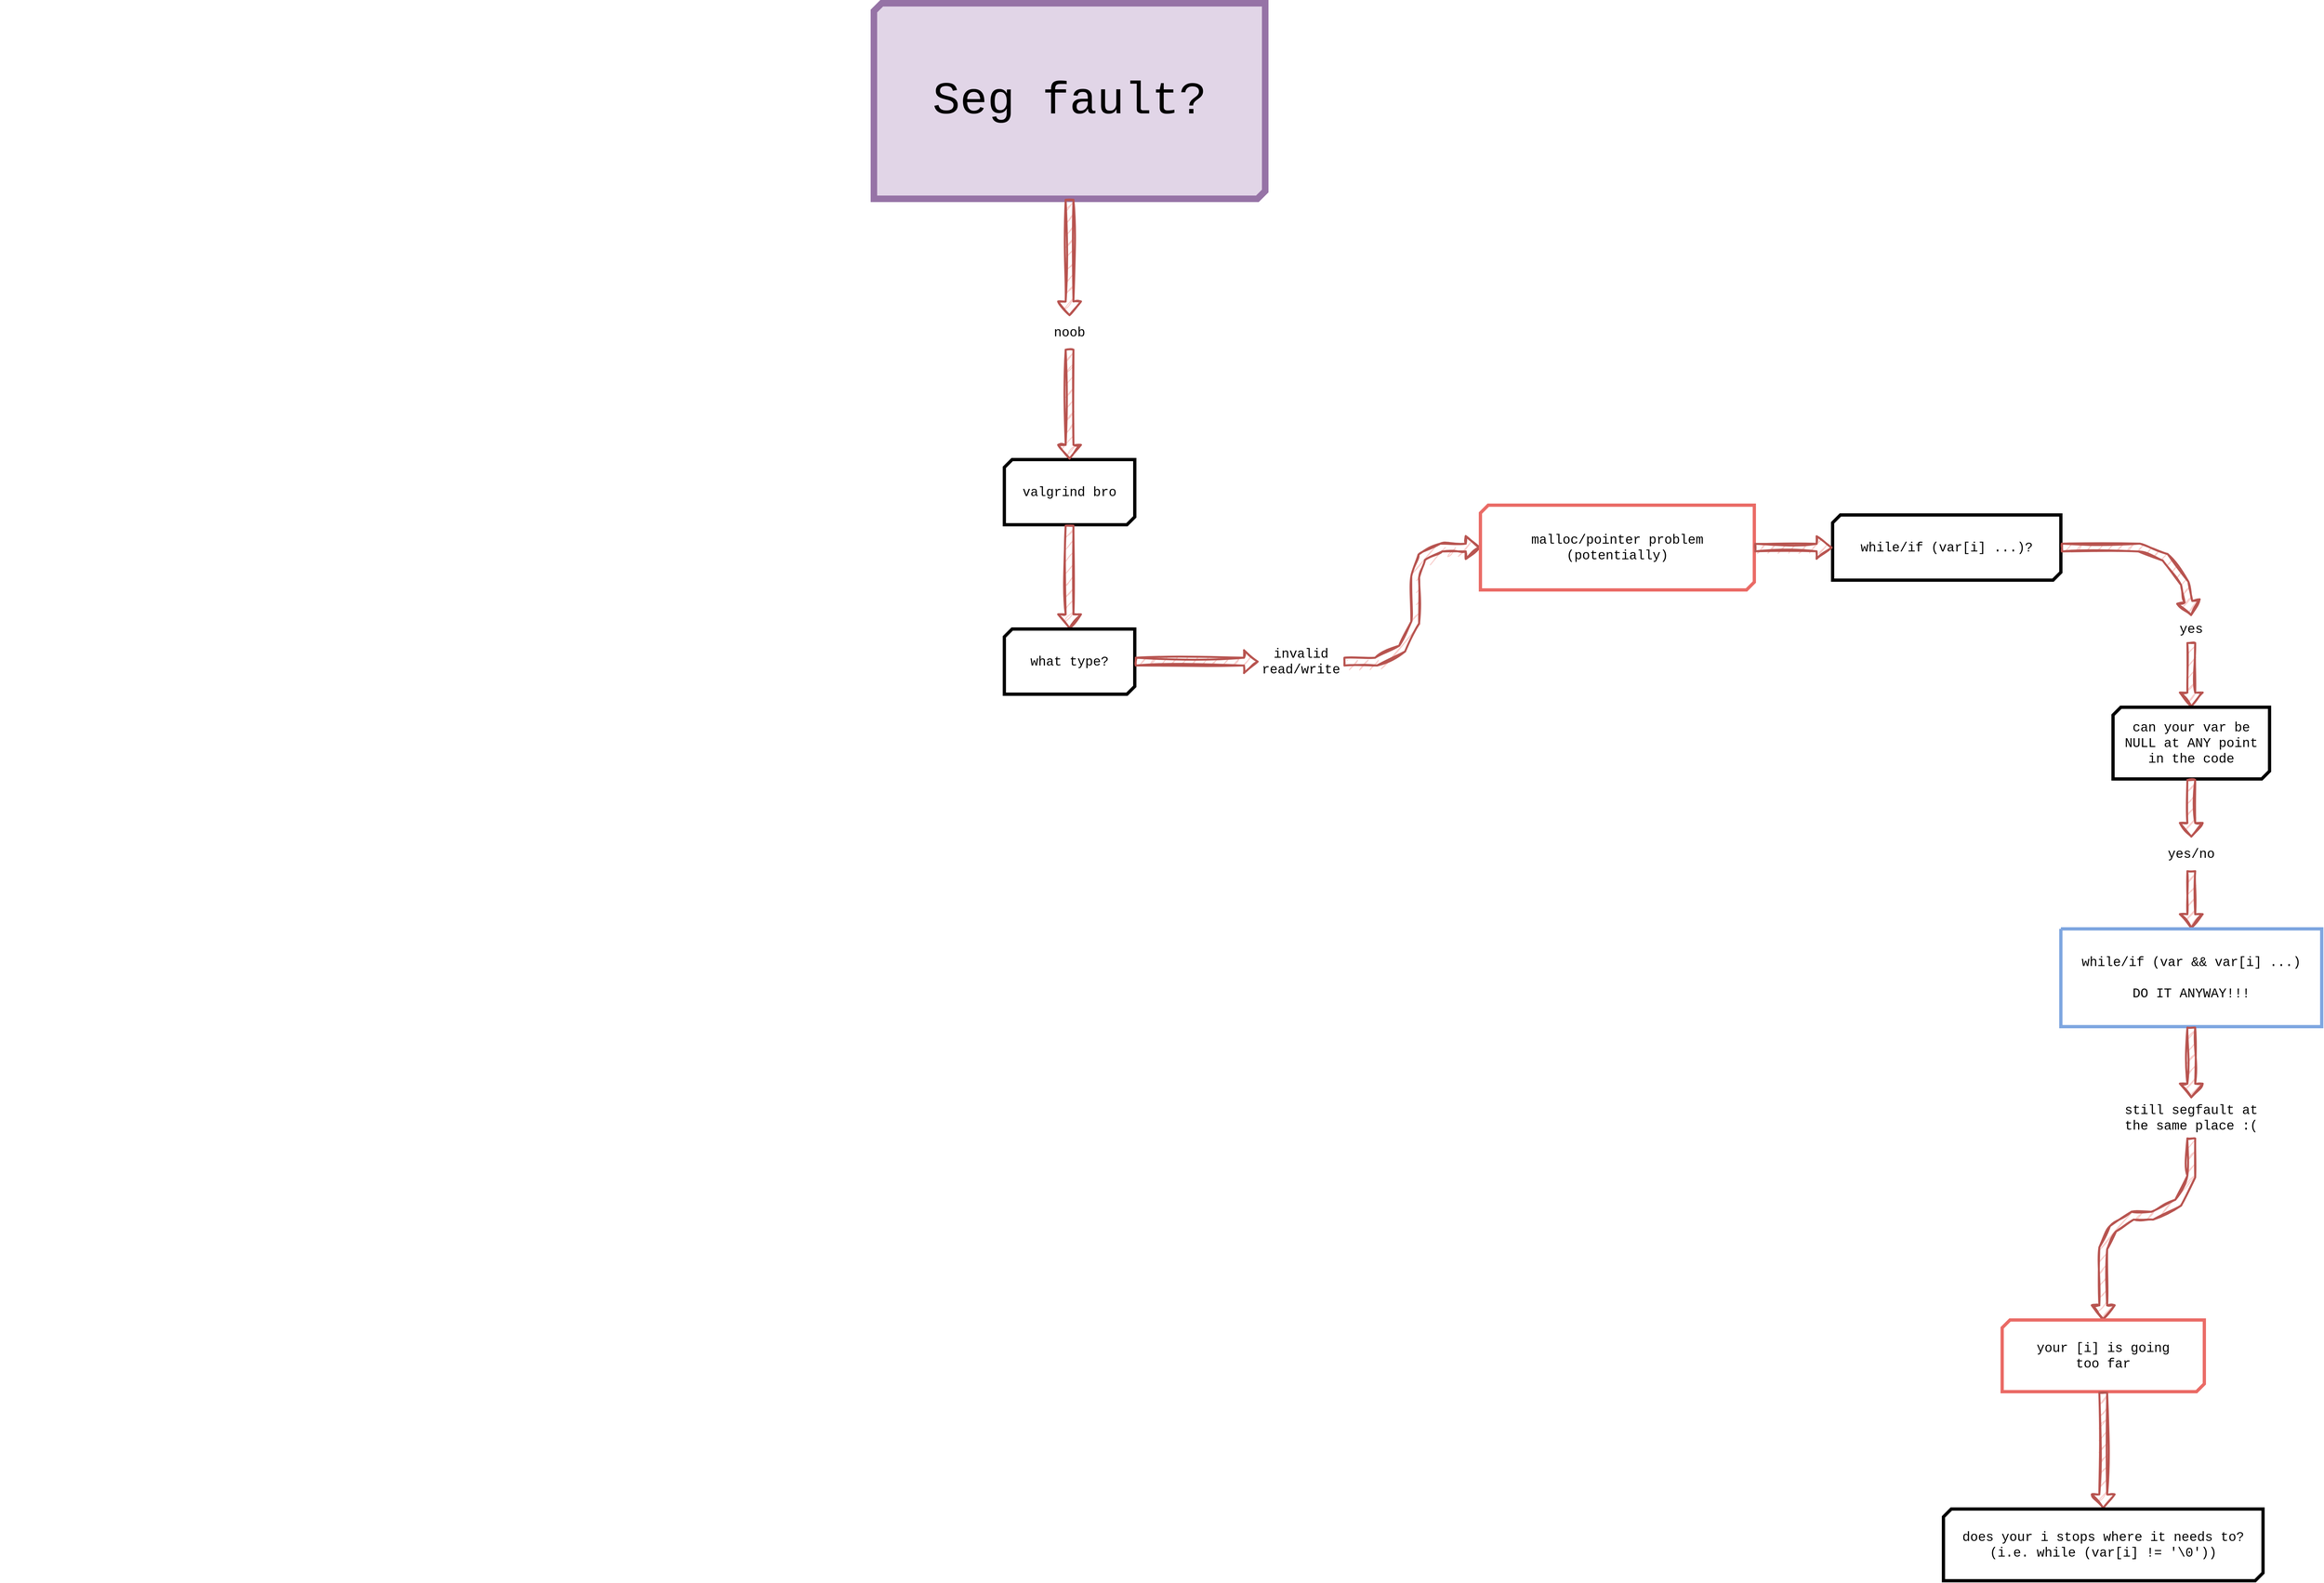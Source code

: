 <mxfile version="25.0.3">
  <diagram name="Page-1" id="GB8cJ9GdSOc3UfpPXsYy">
    <mxGraphModel dx="1304" dy="691" grid="1" gridSize="10" guides="1" tooltips="1" connect="1" arrows="1" fold="1" page="1" pageScale="1" pageWidth="4000" pageHeight="4000" math="0" shadow="0">
      <root>
        <mxCell id="0" />
        <mxCell id="1" parent="0" />
        <mxCell id="dsJGXCBRymkmlx7N2I7_-28" value="" style="verticalLabelPosition=bottom;verticalAlign=top;html=1;shape=mxgraph.basic.diag_snip_rect;dx=6;whiteSpace=wrap;rounded=0;align=center;fontFamily=Helvetica;fontSize=12;fontColor=default;fillColor=default;gradientColor=none;strokeWidth=5;" vertex="1" parent="1">
          <mxGeometry x="3170" y="925" width="350" height="100" as="geometry" />
        </mxCell>
        <mxCell id="dsJGXCBRymkmlx7N2I7_-29" value="&lt;font style=&quot;font-size: 20px;&quot; face=&quot;Courier New&quot;&gt;while/if (var[i] ...)?&lt;/font&gt;" style="text;html=1;align=center;verticalAlign=middle;whiteSpace=wrap;rounded=0;fontFamily=Helvetica;fontSize=12;fontColor=default;" vertex="1" parent="1">
          <mxGeometry x="3170" y="910" width="350" height="130" as="geometry" />
        </mxCell>
        <mxCell id="dsJGXCBRymkmlx7N2I7_-1" value="" style="verticalLabelPosition=bottom;verticalAlign=top;html=1;shape=mxgraph.basic.diag_snip_rect;dx=6;fillColor=#e1d5e7;strokeColor=#9673a6;strokeWidth=10;whiteSpace=wrap;horizontal=1;" vertex="1" parent="1">
          <mxGeometry x="1700" y="140" width="600" height="300" as="geometry" />
        </mxCell>
        <mxCell id="dsJGXCBRymkmlx7N2I7_-2" value="&lt;p&gt;&lt;font style=&quot;font-size: 70px;&quot; face=&quot;Courier New&quot;&gt;Seg fault?&lt;/font&gt;&lt;/p&gt;" style="text;html=1;align=center;verticalAlign=middle;whiteSpace=wrap;rounded=0;fontFamily=Helvetica;fontSize=12;fontColor=default;" vertex="1" parent="1">
          <mxGeometry x="1700" y="140" width="600" height="300" as="geometry" />
        </mxCell>
        <mxCell id="dsJGXCBRymkmlx7N2I7_-5" value="" style="verticalLabelPosition=bottom;verticalAlign=top;html=1;shape=mxgraph.basic.diag_snip_rect;dx=6;whiteSpace=wrap;strokeWidth=5;align=center;fontFamily=Helvetica;fontSize=12;gradientColor=none;fillStyle=auto;shadow=0;" vertex="1" parent="1">
          <mxGeometry x="1900" y="840" width="200" height="100" as="geometry" />
        </mxCell>
        <mxCell id="dsJGXCBRymkmlx7N2I7_-4" value="" style="shape=flexArrow;endArrow=classic;html=1;rounded=0;fontFamily=Helvetica;fontSize=12;fontColor=default;exitX=0.5;exitY=1;exitDx=0;exitDy=0;exitPerimeter=0;entryX=0.5;entryY=0;entryDx=0;entryDy=0;entryPerimeter=0;fillColor=#f8cecc;strokeColor=#b85450;sourcePerimeterSpacing=0;flowAnimation=0;strokeWidth=3;targetPerimeterSpacing=0;startArrow=none;startFill=0;sketch=1;curveFitting=1;jiggle=2;" edge="1" parent="1" source="dsJGXCBRymkmlx7N2I7_-7" target="dsJGXCBRymkmlx7N2I7_-5">
          <mxGeometry width="50" height="50" relative="1" as="geometry">
            <mxPoint x="2000" y="440" as="sourcePoint" />
            <mxPoint x="2000" y="840" as="targetPoint" />
          </mxGeometry>
        </mxCell>
        <mxCell id="dsJGXCBRymkmlx7N2I7_-8" value="" style="shape=flexArrow;endArrow=classic;html=1;rounded=0;fontFamily=Helvetica;fontSize=12;fontColor=default;exitX=0.5;exitY=1;exitDx=0;exitDy=0;exitPerimeter=0;entryX=0.5;entryY=0;entryDx=0;entryDy=0;entryPerimeter=0;fillColor=#f8cecc;strokeColor=#b85450;sourcePerimeterSpacing=0;flowAnimation=0;strokeWidth=3;targetPerimeterSpacing=0;startArrow=none;startFill=0;sketch=1;curveFitting=1;jiggle=2;" edge="1" parent="1" source="dsJGXCBRymkmlx7N2I7_-1" target="dsJGXCBRymkmlx7N2I7_-7">
          <mxGeometry width="50" height="50" relative="1" as="geometry">
            <mxPoint x="2000" y="390" as="sourcePoint" />
            <mxPoint x="2000" y="960" as="targetPoint" />
          </mxGeometry>
        </mxCell>
        <mxCell id="dsJGXCBRymkmlx7N2I7_-7" value="&lt;p&gt;&lt;font face=&quot;Courier New&quot; style=&quot;font-size: 20px;&quot;&gt;noob&lt;/font&gt;&lt;/p&gt;" style="text;html=1;align=center;verticalAlign=middle;whiteSpace=wrap;rounded=0;fontFamily=Helvetica;fontSize=12;fontColor=default;" vertex="1" parent="1">
          <mxGeometry x="1970" y="620" width="60" height="50" as="geometry" />
        </mxCell>
        <mxCell id="dsJGXCBRymkmlx7N2I7_-9" value="&lt;font style=&quot;font-size: 20px;&quot; face=&quot;Courier New&quot;&gt;valgrind bro&lt;/font&gt;" style="text;html=1;align=center;verticalAlign=middle;whiteSpace=wrap;rounded=0;fontFamily=Helvetica;fontSize=12;fontColor=default;" vertex="1" parent="1">
          <mxGeometry x="1900" y="840" width="200" height="100" as="geometry" />
        </mxCell>
        <mxCell id="dsJGXCBRymkmlx7N2I7_-11" value="" style="shape=flexArrow;endArrow=classic;html=1;rounded=0;sketch=1;jiggle=2;curveFitting=1;strokeColor=#b85450;strokeWidth=3;align=center;verticalAlign=middle;fontFamily=Helvetica;fontSize=12;fontColor=default;labelBackgroundColor=default;flowAnimation=0;sourcePerimeterSpacing=0;targetPerimeterSpacing=0;fillColor=#f8cecc;entryX=0.5;entryY=0;entryDx=0;entryDy=0;entryPerimeter=0;exitX=0.5;exitY=1;exitDx=0;exitDy=0;exitPerimeter=0;" edge="1" parent="1" source="dsJGXCBRymkmlx7N2I7_-5" target="dsJGXCBRymkmlx7N2I7_-15">
          <mxGeometry width="50" height="50" relative="1" as="geometry">
            <mxPoint x="2030" y="1070" as="sourcePoint" />
            <mxPoint x="2000" y="1240" as="targetPoint" />
          </mxGeometry>
        </mxCell>
        <mxCell id="dsJGXCBRymkmlx7N2I7_-15" value="" style="verticalLabelPosition=bottom;verticalAlign=middle;html=1;shape=mxgraph.basic.diag_snip_rect;dx=6;whiteSpace=wrap;rounded=0;align=center;fontFamily=Helvetica;fontSize=12;fontColor=default;fillColor=default;gradientColor=none;strokeColor=default;strokeWidth=5;" vertex="1" parent="1">
          <mxGeometry x="1900" y="1100" width="200" height="100" as="geometry" />
        </mxCell>
        <mxCell id="dsJGXCBRymkmlx7N2I7_-17" value="&lt;font face=&quot;Courier New&quot; style=&quot;font-size: 20px;&quot;&gt;what type?&lt;/font&gt;" style="text;html=1;align=center;verticalAlign=middle;whiteSpace=wrap;rounded=0;fontFamily=Helvetica;fontSize=12;fontColor=default;" vertex="1" parent="1">
          <mxGeometry x="1900" y="1100" width="200" height="100" as="geometry" />
        </mxCell>
        <mxCell id="dsJGXCBRymkmlx7N2I7_-18" value="" style="shape=flexArrow;endArrow=classic;html=1;rounded=0;sketch=1;jiggle=2;curveFitting=1;strokeColor=#b85450;strokeWidth=3;align=center;verticalAlign=middle;fontFamily=Helvetica;fontSize=12;fontColor=default;labelBackgroundColor=default;flowAnimation=0;sourcePerimeterSpacing=0;targetPerimeterSpacing=0;fillColor=#f8cecc;exitX=1;exitY=0.5;exitDx=0;exitDy=0;entryX=0;entryY=0.5;entryDx=0;entryDy=0;" edge="1" parent="1" source="dsJGXCBRymkmlx7N2I7_-20" target="dsJGXCBRymkmlx7N2I7_-22">
          <mxGeometry width="50" height="50" relative="1" as="geometry">
            <mxPoint x="2130" y="1150" as="sourcePoint" />
            <mxPoint x="2600" y="1200" as="targetPoint" />
            <Array as="points">
              <mxPoint x="2470" y="1150" />
              <mxPoint x="2510" y="1130" />
              <mxPoint x="2530" y="1090" />
              <mxPoint x="2530" y="1020" />
              <mxPoint x="2540" y="990" />
              <mxPoint x="2570" y="975" />
            </Array>
          </mxGeometry>
        </mxCell>
        <mxCell id="dsJGXCBRymkmlx7N2I7_-19" value="" style="shape=flexArrow;endArrow=classic;html=1;rounded=0;sketch=1;jiggle=2;curveFitting=1;strokeColor=#b85450;strokeWidth=3;align=center;verticalAlign=middle;fontFamily=Helvetica;fontSize=12;fontColor=default;labelBackgroundColor=default;flowAnimation=0;sourcePerimeterSpacing=0;targetPerimeterSpacing=0;fillColor=#f8cecc;exitX=1;exitY=0.5;exitDx=0;exitDy=0;" edge="1" parent="1" source="dsJGXCBRymkmlx7N2I7_-17" target="dsJGXCBRymkmlx7N2I7_-20">
          <mxGeometry width="50" height="50" relative="1" as="geometry">
            <mxPoint x="2100" y="1150" as="sourcePoint" />
            <mxPoint x="2600" y="1150" as="targetPoint" />
          </mxGeometry>
        </mxCell>
        <mxCell id="dsJGXCBRymkmlx7N2I7_-20" value="&lt;font style=&quot;font-size: 20px;&quot; face=&quot;Courier New&quot;&gt;invalid read/write&lt;/font&gt;" style="text;html=1;align=center;verticalAlign=middle;whiteSpace=wrap;rounded=0;fontFamily=Helvetica;fontSize=12;fontColor=default;" vertex="1" parent="1">
          <mxGeometry x="2290" y="1135" width="130" height="30" as="geometry" />
        </mxCell>
        <mxCell id="dsJGXCBRymkmlx7N2I7_-21" value="" style="verticalLabelPosition=bottom;verticalAlign=top;html=1;shape=mxgraph.basic.diag_snip_rect;dx=6;whiteSpace=wrap;rounded=0;align=center;fontFamily=Helvetica;fontSize=12;fontColor=default;fillColor=default;gradientColor=none;strokeWidth=5;strokeColor=#EA6B66;" vertex="1" parent="1">
          <mxGeometry x="2630" y="910" width="420" height="130" as="geometry" />
        </mxCell>
        <mxCell id="dsJGXCBRymkmlx7N2I7_-22" value="&lt;font style=&quot;font-size: 20px;&quot; face=&quot;Courier New&quot;&gt;malloc/pointer problem (potentially)&lt;/font&gt;" style="text;html=1;align=center;verticalAlign=middle;whiteSpace=wrap;rounded=0;fontFamily=Helvetica;fontSize=12;fontColor=default;" vertex="1" parent="1">
          <mxGeometry x="2630" y="910" width="420" height="130" as="geometry" />
        </mxCell>
        <mxCell id="dsJGXCBRymkmlx7N2I7_-23" value="&amp;nbsp;" style="text;whiteSpace=wrap;html=1;fontFamily=Helvetica;fontSize=12;fontColor=default;" vertex="1" parent="1">
          <mxGeometry x="2300" y="890" width="40" height="40" as="geometry" />
        </mxCell>
        <mxCell id="dsJGXCBRymkmlx7N2I7_-24" value="&amp;nbsp;" style="text;whiteSpace=wrap;html=1;fontFamily=Helvetica;fontSize=12;fontColor=default;" vertex="1" parent="1">
          <mxGeometry x="1940" y="800" width="40" height="40" as="geometry" />
        </mxCell>
        <mxCell id="dsJGXCBRymkmlx7N2I7_-26" value="&amp;nbsp;" style="text;whiteSpace=wrap;html=1;fontFamily=Helvetica;fontSize=12;fontColor=default;" vertex="1" parent="1">
          <mxGeometry x="2400" y="1080" width="40" height="40" as="geometry" />
        </mxCell>
        <mxCell id="dsJGXCBRymkmlx7N2I7_-27" value="" style="shape=flexArrow;endArrow=classic;html=1;rounded=0;sketch=1;jiggle=2;curveFitting=1;strokeColor=#b85450;strokeWidth=3;align=center;verticalAlign=middle;fontFamily=Helvetica;fontSize=12;fontColor=default;labelBackgroundColor=default;flowAnimation=0;sourcePerimeterSpacing=0;targetPerimeterSpacing=0;fillColor=#f8cecc;exitX=1;exitY=0.5;exitDx=0;exitDy=0;width=9.565;endSize=6.678;gradientColor=none;entryX=0;entryY=0.5;entryDx=0;entryDy=0;entryPerimeter=0;" edge="1" parent="1" source="dsJGXCBRymkmlx7N2I7_-22" target="dsJGXCBRymkmlx7N2I7_-28">
          <mxGeometry width="50" height="50" relative="1" as="geometry">
            <mxPoint x="3090" y="860" as="sourcePoint" />
            <mxPoint x="3190" y="1000" as="targetPoint" />
          </mxGeometry>
        </mxCell>
        <mxCell id="dsJGXCBRymkmlx7N2I7_-30" value="" style="shape=flexArrow;endArrow=classic;html=1;rounded=0;sketch=1;jiggle=2;curveFitting=1;strokeColor=#b85450;strokeWidth=3;align=center;verticalAlign=middle;fontFamily=Helvetica;fontSize=12;fontColor=default;labelBackgroundColor=default;flowAnimation=0;sourcePerimeterSpacing=0;targetPerimeterSpacing=0;fillColor=#f8cecc;exitX=1;exitY=0.5;exitDx=0;exitDy=0;entryX=0.5;entryY=0;entryDx=0;entryDy=0;" edge="1" parent="1" source="dsJGXCBRymkmlx7N2I7_-29" target="dsJGXCBRymkmlx7N2I7_-31">
          <mxGeometry width="50" height="50" relative="1" as="geometry">
            <mxPoint x="3530" y="980" as="sourcePoint" />
            <mxPoint x="3720" y="1280" as="targetPoint" />
            <Array as="points">
              <mxPoint x="3640" y="975" />
              <mxPoint x="3680" y="990" />
              <mxPoint x="3710" y="1030" />
            </Array>
          </mxGeometry>
        </mxCell>
        <mxCell id="dsJGXCBRymkmlx7N2I7_-31" value="&lt;font style=&quot;font-size: 20px;&quot; face=&quot;Courier New&quot;&gt;yes&lt;/font&gt;" style="text;html=1;align=center;verticalAlign=middle;whiteSpace=wrap;rounded=0;fontFamily=Helvetica;fontSize=12;fontColor=default;" vertex="1" parent="1">
          <mxGeometry x="3690" y="1080" width="60" height="40" as="geometry" />
        </mxCell>
        <mxCell id="dsJGXCBRymkmlx7N2I7_-34" value="" style="shape=flexArrow;endArrow=classic;html=1;rounded=0;sketch=1;jiggle=2;curveFitting=1;strokeColor=#b85450;strokeWidth=3;align=center;verticalAlign=middle;fontFamily=Helvetica;fontSize=12;fontColor=default;labelBackgroundColor=default;flowAnimation=0;sourcePerimeterSpacing=0;targetPerimeterSpacing=0;fillColor=#f8cecc;exitX=0.5;exitY=1;exitDx=0;exitDy=0;entryX=0.5;entryY=0;entryDx=0;entryDy=0;entryPerimeter=0;" edge="1" parent="1" source="dsJGXCBRymkmlx7N2I7_-31" target="dsJGXCBRymkmlx7N2I7_-35">
          <mxGeometry width="50" height="50" relative="1" as="geometry">
            <mxPoint x="3490" y="1160" as="sourcePoint" />
            <mxPoint x="3720" y="1240" as="targetPoint" />
          </mxGeometry>
        </mxCell>
        <mxCell id="dsJGXCBRymkmlx7N2I7_-35" value="&amp;nbsp;" style="verticalLabelPosition=bottom;verticalAlign=top;html=1;shape=mxgraph.basic.diag_snip_rect;dx=6;whiteSpace=wrap;rounded=0;align=center;fontFamily=Helvetica;fontSize=12;fontColor=default;fillColor=default;gradientColor=none;strokeWidth=5;" vertex="1" parent="1">
          <mxGeometry x="3600" y="1220" width="240" height="110" as="geometry" />
        </mxCell>
        <mxCell id="dsJGXCBRymkmlx7N2I7_-36" value="&lt;font style=&quot;font-size: 20px;&quot; face=&quot;Courier New&quot;&gt;can your var be NULL at ANY point in the code&lt;/font&gt;" style="text;html=1;align=center;verticalAlign=middle;whiteSpace=wrap;rounded=0;fontFamily=Helvetica;fontSize=12;fontColor=default;" vertex="1" parent="1">
          <mxGeometry x="3600" y="1220" width="240" height="110" as="geometry" />
        </mxCell>
        <mxCell id="dsJGXCBRymkmlx7N2I7_-37" value="" style="shape=flexArrow;endArrow=classic;html=1;rounded=0;sketch=1;jiggle=2;curveFitting=1;strokeColor=#b85450;strokeWidth=3;align=center;verticalAlign=middle;fontFamily=Helvetica;fontSize=12;fontColor=default;labelBackgroundColor=default;flowAnimation=0;sourcePerimeterSpacing=0;targetPerimeterSpacing=0;fillColor=#f8cecc;exitX=0.5;exitY=1;exitDx=0;exitDy=0;" edge="1" parent="1" source="dsJGXCBRymkmlx7N2I7_-38">
          <mxGeometry width="50" height="50" relative="1" as="geometry">
            <mxPoint x="3510" y="1250" as="sourcePoint" />
            <mxPoint x="3720" y="1560" as="targetPoint" />
          </mxGeometry>
        </mxCell>
        <mxCell id="dsJGXCBRymkmlx7N2I7_-39" value="" style="shape=flexArrow;endArrow=classic;html=1;rounded=0;sketch=1;jiggle=2;curveFitting=1;strokeColor=#b85450;strokeWidth=3;align=center;verticalAlign=middle;fontFamily=Helvetica;fontSize=12;fontColor=default;labelBackgroundColor=default;flowAnimation=0;sourcePerimeterSpacing=0;targetPerimeterSpacing=0;fillColor=#f8cecc;exitX=0.5;exitY=1;exitDx=0;exitDy=0;" edge="1" parent="1" source="dsJGXCBRymkmlx7N2I7_-36" target="dsJGXCBRymkmlx7N2I7_-38">
          <mxGeometry width="50" height="50" relative="1" as="geometry">
            <mxPoint x="3720" y="1330" as="sourcePoint" />
            <mxPoint x="3720" y="1560" as="targetPoint" />
          </mxGeometry>
        </mxCell>
        <mxCell id="dsJGXCBRymkmlx7N2I7_-38" value="&lt;font style=&quot;font-size: 20px;&quot; face=&quot;Courier New&quot;&gt;yes/no&lt;/font&gt;" style="text;html=1;align=center;verticalAlign=middle;whiteSpace=wrap;rounded=0;fontFamily=Helvetica;fontSize=12;fontColor=default;" vertex="1" parent="1">
          <mxGeometry x="3680" y="1420" width="80" height="50" as="geometry" />
        </mxCell>
        <mxCell id="dsJGXCBRymkmlx7N2I7_-40" value="" style="verticalLabelPosition=bottom;verticalAlign=middle;html=1;shape=mxgraph.basic.patternFillRect;fillStyle=solid;step=5;fillStrokeWidth=0.2;fillStrokeColor=#dddddd;rounded=0;align=center;fontFamily=Helvetica;fontSize=12;strokeWidth=5;labelBackgroundColor=default;gradientColor=none;strokeColor=#7EA6E0;" vertex="1" parent="1">
          <mxGeometry x="3520" y="1560" width="400" height="150" as="geometry" />
        </mxCell>
        <mxCell id="dsJGXCBRymkmlx7N2I7_-41" value="&lt;div&gt;&lt;font face=&quot;Courier New&quot; style=&quot;font-size: 20px;&quot;&gt;while/if (var &amp;amp;&amp;amp; var[i] ...)&lt;/font&gt;&lt;/div&gt;&lt;div&gt;&lt;font face=&quot;Courier New&quot; style=&quot;font-size: 20px;&quot;&gt;&lt;br&gt;&lt;/font&gt;&lt;/div&gt;&lt;div&gt;&lt;font face=&quot;Courier New&quot; style=&quot;font-size: 20px;&quot;&gt;DO IT ANYWAY!!!&lt;br&gt;&lt;/font&gt;&lt;/div&gt;" style="text;html=1;align=center;verticalAlign=middle;whiteSpace=wrap;rounded=0;fontFamily=Helvetica;fontSize=12;fontColor=default;" vertex="1" parent="1">
          <mxGeometry x="3520" y="1560" width="400" height="150" as="geometry" />
        </mxCell>
        <mxCell id="dsJGXCBRymkmlx7N2I7_-53" style="edgeStyle=none;shape=flexArrow;rounded=0;sketch=1;jiggle=2;curveFitting=1;orthogonalLoop=1;jettySize=auto;html=1;entryX=0.5;entryY=0;entryDx=0;entryDy=0;strokeColor=#b85450;strokeWidth=3;align=center;verticalAlign=middle;fontFamily=Helvetica;fontSize=12;fontColor=default;labelBackgroundColor=default;startArrow=none;startFill=0;endArrow=classic;flowAnimation=0;sourcePerimeterSpacing=0;targetPerimeterSpacing=0;fillColor=#f8cecc;" edge="1" parent="1" source="dsJGXCBRymkmlx7N2I7_-41" target="dsJGXCBRymkmlx7N2I7_-50">
          <mxGeometry relative="1" as="geometry" />
        </mxCell>
        <mxCell id="dsJGXCBRymkmlx7N2I7_-42" value="&amp;nbsp;" style="text;whiteSpace=wrap;html=1;fontFamily=Helvetica;fontSize=12;fontColor=default;" vertex="1" parent="1">
          <mxGeometry x="3350" y="890" width="40" height="40" as="geometry" />
        </mxCell>
        <mxCell id="dsJGXCBRymkmlx7N2I7_-43" value="&amp;nbsp;" style="text;whiteSpace=wrap;html=1;fontFamily=Helvetica;fontSize=12;fontColor=default;" vertex="1" parent="1">
          <mxGeometry x="2880" y="430" width="40" height="40" as="geometry" />
        </mxCell>
        <mxCell id="dsJGXCBRymkmlx7N2I7_-45" value="&amp;nbsp;" style="text;whiteSpace=wrap;html=1;fontFamily=Helvetica;fontSize=12;fontColor=default;" vertex="1" parent="1">
          <mxGeometry x="3500" y="990" width="40" height="40" as="geometry" />
        </mxCell>
        <mxCell id="dsJGXCBRymkmlx7N2I7_-46" value="&amp;nbsp;" style="shape=flexArrow;endArrow=classic;html=1;rounded=0;sketch=1;jiggle=2;curveFitting=1;strokeColor=#b85450;strokeWidth=3;align=center;verticalAlign=middle;fontFamily=Helvetica;fontSize=12;fontColor=default;labelBackgroundColor=default;flowAnimation=0;sourcePerimeterSpacing=0;targetPerimeterSpacing=0;fillColor=#f8cecc;entryX=0.5;entryY=0;entryDx=0;entryDy=0;entryPerimeter=0;" edge="1" parent="1" target="dsJGXCBRymkmlx7N2I7_-47">
          <mxGeometry x="-0.927" y="-140" width="50" height="50" relative="1" as="geometry">
            <mxPoint x="3720" y="1880" as="sourcePoint" />
            <mxPoint x="3540" y="2170" as="targetPoint" />
            <Array as="points">
              <mxPoint x="3720" y="1940" />
              <mxPoint x="3700" y="1980" />
              <mxPoint x="3660" y="2000" />
              <mxPoint x="3630" y="2000" />
              <mxPoint x="3600" y="2020" />
              <mxPoint x="3585" y="2050" />
            </Array>
            <mxPoint as="offset" />
          </mxGeometry>
        </mxCell>
        <mxCell id="dsJGXCBRymkmlx7N2I7_-47" value="" style="verticalLabelPosition=bottom;verticalAlign=top;html=1;shape=mxgraph.basic.diag_snip_rect;dx=6;whiteSpace=wrap;rounded=0;align=center;fontFamily=Helvetica;fontSize=12;fontColor=default;fillColor=default;gradientColor=none;strokeWidth=5;strokeColor=#EA6B66;" vertex="1" parent="1">
          <mxGeometry x="3430" y="2160" width="310" height="110" as="geometry" />
        </mxCell>
        <mxCell id="dsJGXCBRymkmlx7N2I7_-48" value="&amp;nbsp;" style="text;whiteSpace=wrap;html=1;fontFamily=Helvetica;fontSize=12;fontColor=default;" vertex="1" parent="1">
          <mxGeometry x="2980" y="1600" width="40" height="40" as="geometry" />
        </mxCell>
        <mxCell id="dsJGXCBRymkmlx7N2I7_-57" style="edgeStyle=none;shape=flexArrow;rounded=0;sketch=1;jiggle=2;curveFitting=1;orthogonalLoop=1;jettySize=auto;html=1;strokeColor=#b85450;strokeWidth=3;align=center;verticalAlign=middle;fontFamily=Helvetica;fontSize=12;fontColor=default;labelBackgroundColor=default;startArrow=none;startFill=0;endArrow=classic;flowAnimation=0;sourcePerimeterSpacing=0;targetPerimeterSpacing=0;fillColor=#f8cecc;entryX=0.5;entryY=0;entryDx=0;entryDy=0;entryPerimeter=0;" edge="1" parent="1" source="dsJGXCBRymkmlx7N2I7_-55" target="dsJGXCBRymkmlx7N2I7_-59">
          <mxGeometry relative="1" as="geometry">
            <mxPoint x="3585" y="2480" as="targetPoint" />
          </mxGeometry>
        </mxCell>
        <mxCell id="dsJGXCBRymkmlx7N2I7_-55" value="&lt;font style=&quot;font-size: 20px;&quot; face=&quot;Courier New&quot;&gt;your [i] is going too far&lt;/font&gt;" style="text;html=1;align=center;verticalAlign=middle;whiteSpace=wrap;rounded=0;fontFamily=Helvetica;fontSize=12;fontColor=default;" vertex="1" parent="1">
          <mxGeometry x="3460" y="2160" width="250" height="110" as="geometry" />
        </mxCell>
        <mxCell id="dsJGXCBRymkmlx7N2I7_-49" value="&amp;nbsp;" style="text;whiteSpace=wrap;html=1;fontFamily=Helvetica;fontSize=12;fontColor=default;" vertex="1" parent="1">
          <mxGeometry x="3240" y="1880" width="40" height="40" as="geometry" />
        </mxCell>
        <mxCell id="dsJGXCBRymkmlx7N2I7_-50" value="&lt;font face=&quot;Courier New&quot; style=&quot;font-size: 20px;&quot;&gt;still segfault at the same place :(&lt;/font&gt;" style="text;html=1;align=center;verticalAlign=middle;whiteSpace=wrap;rounded=0;fontFamily=Helvetica;fontSize=12;fontColor=default;" vertex="1" parent="1">
          <mxGeometry x="3610" y="1820" width="220" height="60" as="geometry" />
        </mxCell>
        <mxCell id="dsJGXCBRymkmlx7N2I7_-54" value="&amp;nbsp;" style="text;whiteSpace=wrap;html=1;fontFamily=Helvetica;fontSize=12;fontColor=default;" vertex="1" parent="1">
          <mxGeometry x="2730" y="1120" width="40" height="40" as="geometry" />
        </mxCell>
        <mxCell id="dsJGXCBRymkmlx7N2I7_-59" value="" style="verticalLabelPosition=bottom;verticalAlign=top;html=1;shape=mxgraph.basic.diag_snip_rect;dx=6;whiteSpace=wrap;rounded=0;align=center;fontFamily=Helvetica;fontSize=12;fontColor=default;fillColor=default;gradientColor=none;strokeWidth=5;strokeColor=#000000;" vertex="1" parent="1">
          <mxGeometry x="3340" y="2450" width="490" height="110" as="geometry" />
        </mxCell>
        <mxCell id="dsJGXCBRymkmlx7N2I7_-61" value="&lt;div&gt;&lt;font style=&quot;font-size: 20px;&quot; face=&quot;Courier New&quot;&gt;does your i stops where it needs to?&lt;/font&gt;&lt;/div&gt;&lt;div&gt;&lt;font style=&quot;font-size: 20px;&quot; face=&quot;Courier New&quot;&gt;(i.e. while (var[i] != &#39;\0&#39;))&lt;br&gt;&lt;/font&gt;&lt;/div&gt;" style="text;html=1;align=center;verticalAlign=middle;whiteSpace=wrap;rounded=0;fontFamily=Helvetica;fontSize=12;fontColor=default;" vertex="1" parent="1">
          <mxGeometry x="3345" y="2450" width="480" height="110" as="geometry" />
        </mxCell>
        <mxCell id="dsJGXCBRymkmlx7N2I7_-56" value="&amp;nbsp;" style="text;whiteSpace=wrap;html=1;fontFamily=Helvetica;fontSize=12;fontColor=default;" vertex="1" parent="1">
          <mxGeometry x="360" y="290" width="40" height="40" as="geometry" />
        </mxCell>
      </root>
    </mxGraphModel>
  </diagram>
</mxfile>
